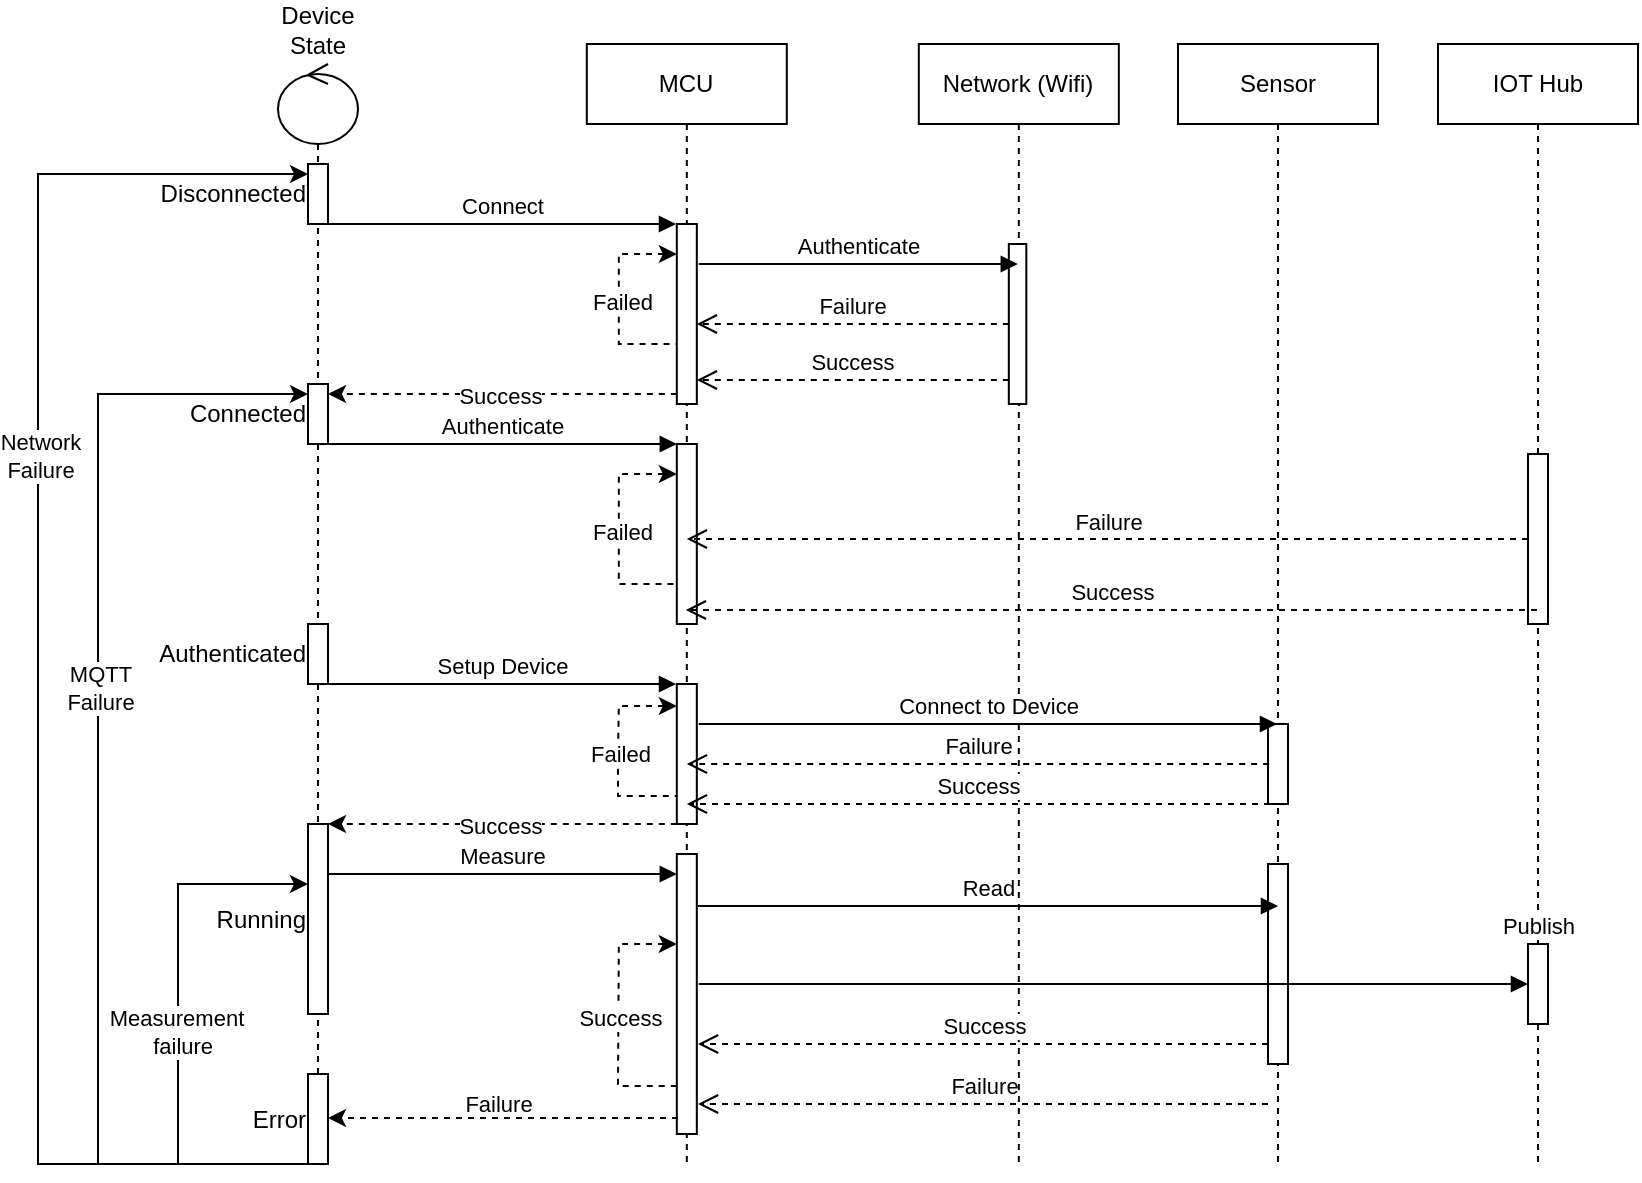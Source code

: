 <mxfile version="23.1.5" type="device">
  <diagram name="Page-1" id="qzg9PmfZhn29sivQEg1u">
    <mxGraphModel dx="1418" dy="820" grid="1" gridSize="10" guides="1" tooltips="1" connect="1" arrows="1" fold="1" page="1" pageScale="1" pageWidth="827" pageHeight="1169" math="0" shadow="0">
      <root>
        <mxCell id="0" />
        <mxCell id="1" parent="0" />
        <mxCell id="TdmkNz0lsqDMiO6AGIUz-6" value="MCU" style="shape=umlLifeline;perimeter=lifelinePerimeter;whiteSpace=wrap;html=1;container=1;dropTarget=0;collapsible=0;recursiveResize=0;outlineConnect=0;portConstraint=eastwest;newEdgeStyle={&quot;curved&quot;:0,&quot;rounded&quot;:0};" parent="1" vertex="1">
          <mxGeometry x="344.41" y="100" width="100" height="560" as="geometry" />
        </mxCell>
        <mxCell id="TdmkNz0lsqDMiO6AGIUz-9" value="" style="html=1;points=[[0,0,0,0,5],[0,1,0,0,-5],[1,0,0,0,5],[1,1,0,0,-5]];perimeter=orthogonalPerimeter;outlineConnect=0;targetShapes=umlLifeline;portConstraint=eastwest;newEdgeStyle={&quot;curved&quot;:0,&quot;rounded&quot;:0};labelPosition=right;verticalLabelPosition=middle;align=left;verticalAlign=middle;" parent="TdmkNz0lsqDMiO6AGIUz-6" vertex="1">
          <mxGeometry x="45" y="90" width="10" height="90" as="geometry" />
        </mxCell>
        <mxCell id="TdmkNz0lsqDMiO6AGIUz-13" value="" style="endArrow=none;html=1;rounded=0;elbow=vertical;startArrow=classic;startFill=1;endFill=0;dashed=1;" parent="TdmkNz0lsqDMiO6AGIUz-6" source="TdmkNz0lsqDMiO6AGIUz-9" target="TdmkNz0lsqDMiO6AGIUz-9" edge="1">
          <mxGeometry width="50" height="50" relative="1" as="geometry">
            <mxPoint x="45" y="80" as="sourcePoint" />
            <mxPoint x="45" y="125" as="targetPoint" />
            <Array as="points">
              <mxPoint x="16" y="105" />
              <mxPoint x="16" y="125" />
              <mxPoint x="16" y="150" />
            </Array>
          </mxGeometry>
        </mxCell>
        <mxCell id="TdmkNz0lsqDMiO6AGIUz-14" value="Failed" style="edgeLabel;html=1;align=center;verticalAlign=middle;resizable=0;points=[];" parent="TdmkNz0lsqDMiO6AGIUz-13" vertex="1" connectable="0">
          <mxGeometry x="0.015" y="1" relative="1" as="geometry">
            <mxPoint as="offset" />
          </mxGeometry>
        </mxCell>
        <mxCell id="TdmkNz0lsqDMiO6AGIUz-20" value="" style="html=1;points=[[0,0,0,0,5],[0,1,0,0,-5],[1,0,0,0,5],[1,1,0,0,-5]];perimeter=orthogonalPerimeter;outlineConnect=0;targetShapes=umlLifeline;portConstraint=eastwest;newEdgeStyle={&quot;curved&quot;:0,&quot;rounded&quot;:0};labelPosition=right;verticalLabelPosition=middle;align=left;verticalAlign=middle;" parent="TdmkNz0lsqDMiO6AGIUz-6" vertex="1">
          <mxGeometry x="45" y="200" width="10" height="90" as="geometry" />
        </mxCell>
        <mxCell id="TdmkNz0lsqDMiO6AGIUz-21" value="" style="endArrow=none;html=1;rounded=0;elbow=vertical;startArrow=classic;startFill=1;endFill=0;dashed=1;" parent="TdmkNz0lsqDMiO6AGIUz-6" source="TdmkNz0lsqDMiO6AGIUz-20" target="TdmkNz0lsqDMiO6AGIUz-20" edge="1">
          <mxGeometry width="50" height="50" relative="1" as="geometry">
            <mxPoint x="45" y="190" as="sourcePoint" />
            <mxPoint x="45" y="235" as="targetPoint" />
            <Array as="points">
              <mxPoint x="16" y="215" />
              <mxPoint x="16" y="235" />
              <mxPoint x="16" y="270" />
            </Array>
          </mxGeometry>
        </mxCell>
        <mxCell id="TdmkNz0lsqDMiO6AGIUz-22" value="Failed" style="edgeLabel;html=1;align=center;verticalAlign=middle;resizable=0;points=[];" parent="TdmkNz0lsqDMiO6AGIUz-21" vertex="1" connectable="0">
          <mxGeometry x="0.015" y="1" relative="1" as="geometry">
            <mxPoint as="offset" />
          </mxGeometry>
        </mxCell>
        <mxCell id="TdmkNz0lsqDMiO6AGIUz-10" value="" style="html=1;points=[[0,0,0,0,5],[0,1,0,0,-5],[1,0,0,0,5],[1,1,0,0,-5]];perimeter=orthogonalPerimeter;outlineConnect=0;targetShapes=umlLifeline;portConstraint=eastwest;newEdgeStyle={&quot;curved&quot;:0,&quot;rounded&quot;:0};" parent="TdmkNz0lsqDMiO6AGIUz-6" vertex="1">
          <mxGeometry x="45" y="405" width="10" height="140" as="geometry" />
        </mxCell>
        <mxCell id="xfWdPbLLJb6XYoXJUvut-6" value="" style="html=1;points=[[0,0,0,0,5],[0,1,0,0,-5],[1,0,0,0,5],[1,1,0,0,-5]];perimeter=orthogonalPerimeter;outlineConnect=0;targetShapes=umlLifeline;portConstraint=eastwest;newEdgeStyle={&quot;curved&quot;:0,&quot;rounded&quot;:0};labelPosition=right;verticalLabelPosition=middle;align=left;verticalAlign=middle;" vertex="1" parent="TdmkNz0lsqDMiO6AGIUz-6">
          <mxGeometry x="45" y="320" width="10" height="70" as="geometry" />
        </mxCell>
        <mxCell id="xfWdPbLLJb6XYoXJUvut-7" value="" style="endArrow=none;html=1;rounded=0;elbow=vertical;startArrow=classic;startFill=1;endFill=0;dashed=1;" edge="1" parent="TdmkNz0lsqDMiO6AGIUz-6">
          <mxGeometry width="50" height="50" relative="1" as="geometry">
            <mxPoint x="45.0" y="331" as="sourcePoint" />
            <mxPoint x="45.0" y="376" as="targetPoint" />
            <Array as="points">
              <mxPoint x="16" y="331" />
              <mxPoint x="15.59" y="356" />
              <mxPoint x="15.59" y="376" />
            </Array>
          </mxGeometry>
        </mxCell>
        <mxCell id="xfWdPbLLJb6XYoXJUvut-8" value="Failed" style="edgeLabel;html=1;align=center;verticalAlign=middle;resizable=0;points=[];" vertex="1" connectable="0" parent="xfWdPbLLJb6XYoXJUvut-7">
          <mxGeometry x="0.015" y="1" relative="1" as="geometry">
            <mxPoint as="offset" />
          </mxGeometry>
        </mxCell>
        <mxCell id="TdmkNz0lsqDMiO6AGIUz-7" value="Device State" style="shape=umlLifeline;perimeter=lifelinePerimeter;whiteSpace=wrap;html=1;container=1;dropTarget=0;collapsible=0;recursiveResize=0;outlineConnect=0;portConstraint=eastwest;newEdgeStyle={&quot;curved&quot;:0,&quot;rounded&quot;:0};participant=umlControl;labelPosition=center;verticalLabelPosition=top;align=center;verticalAlign=bottom;" parent="1" vertex="1">
          <mxGeometry x="190" y="110" width="40" height="550" as="geometry" />
        </mxCell>
        <mxCell id="TdmkNz0lsqDMiO6AGIUz-8" value="Disconnected" style="html=1;points=[[0,0,0,0,5],[0,1,0,0,-5],[1,0,0,0,5],[1,1,0,0,-5]];perimeter=orthogonalPerimeter;outlineConnect=0;targetShapes=umlLifeline;portConstraint=eastwest;newEdgeStyle={&quot;curved&quot;:0,&quot;rounded&quot;:0};labelPosition=left;verticalLabelPosition=middle;align=right;verticalAlign=middle;" parent="TdmkNz0lsqDMiO6AGIUz-7" vertex="1">
          <mxGeometry x="15" y="50" width="10" height="30" as="geometry" />
        </mxCell>
        <mxCell id="TdmkNz0lsqDMiO6AGIUz-16" value="Connected" style="html=1;points=[[0,0,0,0,5],[0,1,0,0,-5],[1,0,0,0,5],[1,1,0,0,-5]];perimeter=orthogonalPerimeter;outlineConnect=0;targetShapes=umlLifeline;portConstraint=eastwest;newEdgeStyle={&quot;curved&quot;:0,&quot;rounded&quot;:0};labelPosition=left;verticalLabelPosition=middle;align=right;verticalAlign=middle;" parent="TdmkNz0lsqDMiO6AGIUz-7" vertex="1">
          <mxGeometry x="15" y="160" width="10" height="30" as="geometry" />
        </mxCell>
        <mxCell id="TdmkNz0lsqDMiO6AGIUz-23" value="Running" style="html=1;points=[[0,0,0,0,5],[0,1,0,0,-5],[1,0,0,0,5],[1,1,0,0,-5]];perimeter=orthogonalPerimeter;outlineConnect=0;targetShapes=umlLifeline;portConstraint=eastwest;newEdgeStyle={&quot;curved&quot;:0,&quot;rounded&quot;:0};labelPosition=left;verticalLabelPosition=middle;align=right;verticalAlign=middle;" parent="TdmkNz0lsqDMiO6AGIUz-7" vertex="1">
          <mxGeometry x="15" y="380" width="10" height="95" as="geometry" />
        </mxCell>
        <mxCell id="xfWdPbLLJb6XYoXJUvut-2" value="Authenticated" style="html=1;points=[[0,0,0,0,5],[0,1,0,0,-5],[1,0,0,0,5],[1,1,0,0,-5]];perimeter=orthogonalPerimeter;outlineConnect=0;targetShapes=umlLifeline;portConstraint=eastwest;newEdgeStyle={&quot;curved&quot;:0,&quot;rounded&quot;:0};labelPosition=left;verticalLabelPosition=middle;align=right;verticalAlign=middle;" vertex="1" parent="TdmkNz0lsqDMiO6AGIUz-7">
          <mxGeometry x="15" y="280" width="10" height="30" as="geometry" />
        </mxCell>
        <mxCell id="TdmkNz0lsqDMiO6AGIUz-15" value="" style="endArrow=classic;html=1;rounded=0;entryX=1;entryY=0;entryDx=0;entryDy=5;entryPerimeter=0;exitX=0;exitY=1;exitDx=0;exitDy=-5;exitPerimeter=0;dashed=1;" parent="1" source="TdmkNz0lsqDMiO6AGIUz-9" target="TdmkNz0lsqDMiO6AGIUz-16" edge="1">
          <mxGeometry width="50" height="50" relative="1" as="geometry">
            <mxPoint x="370" y="170" as="sourcePoint" />
            <mxPoint x="420" y="120" as="targetPoint" />
          </mxGeometry>
        </mxCell>
        <mxCell id="TdmkNz0lsqDMiO6AGIUz-17" value="Success" style="edgeLabel;html=1;align=center;verticalAlign=middle;resizable=0;points=[];" parent="TdmkNz0lsqDMiO6AGIUz-15" vertex="1" connectable="0">
          <mxGeometry x="0.021" y="1" relative="1" as="geometry">
            <mxPoint as="offset" />
          </mxGeometry>
        </mxCell>
        <mxCell id="TdmkNz0lsqDMiO6AGIUz-25" value="Authenticate" style="html=1;verticalAlign=bottom;endArrow=block;curved=0;rounded=0;" parent="1" source="TdmkNz0lsqDMiO6AGIUz-16" target="TdmkNz0lsqDMiO6AGIUz-20" edge="1">
          <mxGeometry width="80" relative="1" as="geometry">
            <mxPoint x="209.81" y="310.0" as="sourcePoint" />
            <mxPoint x="429" y="310.0" as="targetPoint" />
          </mxGeometry>
        </mxCell>
        <mxCell id="TdmkNz0lsqDMiO6AGIUz-26" value="" style="endArrow=classic;html=1;rounded=0;dashed=1;" parent="1" edge="1">
          <mxGeometry width="50" height="50" relative="1" as="geometry">
            <mxPoint x="389.41" y="490" as="sourcePoint" />
            <mxPoint x="215" y="490" as="targetPoint" />
          </mxGeometry>
        </mxCell>
        <mxCell id="TdmkNz0lsqDMiO6AGIUz-27" value="Success" style="edgeLabel;html=1;align=center;verticalAlign=middle;resizable=0;points=[];" parent="TdmkNz0lsqDMiO6AGIUz-26" vertex="1" connectable="0">
          <mxGeometry x="0.021" y="1" relative="1" as="geometry">
            <mxPoint as="offset" />
          </mxGeometry>
        </mxCell>
        <mxCell id="TdmkNz0lsqDMiO6AGIUz-34" value="" style="endArrow=none;html=1;rounded=0;elbow=vertical;startArrow=classic;startFill=1;endFill=0;dashed=1;" parent="1" edge="1" source="TdmkNz0lsqDMiO6AGIUz-10">
          <mxGeometry width="50" height="50" relative="1" as="geometry">
            <mxPoint x="389.41" y="530" as="sourcePoint" />
            <mxPoint x="389.41" y="621" as="targetPoint" />
            <Array as="points">
              <mxPoint x="360.41" y="550" />
              <mxPoint x="360" y="621" />
            </Array>
          </mxGeometry>
        </mxCell>
        <mxCell id="TdmkNz0lsqDMiO6AGIUz-35" value="Success" style="edgeLabel;html=1;align=center;verticalAlign=middle;resizable=0;points=[];" parent="TdmkNz0lsqDMiO6AGIUz-34" vertex="1" connectable="0">
          <mxGeometry x="0.015" y="1" relative="1" as="geometry">
            <mxPoint as="offset" />
          </mxGeometry>
        </mxCell>
        <mxCell id="TdmkNz0lsqDMiO6AGIUz-36" value="" style="endArrow=classic;html=1;rounded=0;dashed=1;" parent="1" edge="1" source="TdmkNz0lsqDMiO6AGIUz-38">
          <mxGeometry width="50" height="50" relative="1" as="geometry">
            <mxPoint x="390" y="630" as="sourcePoint" />
            <mxPoint x="215" y="630" as="targetPoint" />
          </mxGeometry>
        </mxCell>
        <mxCell id="TdmkNz0lsqDMiO6AGIUz-37" value="Failure" style="edgeLabel;html=1;align=center;verticalAlign=middle;resizable=0;points=[];" parent="TdmkNz0lsqDMiO6AGIUz-36" vertex="1" connectable="0">
          <mxGeometry x="0.021" y="1" relative="1" as="geometry">
            <mxPoint x="85" as="offset" />
          </mxGeometry>
        </mxCell>
        <mxCell id="TdmkNz0lsqDMiO6AGIUz-49" value="IOT Hub" style="shape=umlLifeline;perimeter=lifelinePerimeter;whiteSpace=wrap;html=1;container=1;dropTarget=0;collapsible=0;recursiveResize=0;outlineConnect=0;portConstraint=eastwest;newEdgeStyle={&quot;curved&quot;:0,&quot;rounded&quot;:0};" parent="1" vertex="1">
          <mxGeometry x="770" y="100" width="100" height="560" as="geometry" />
        </mxCell>
        <mxCell id="TdmkNz0lsqDMiO6AGIUz-51" value="" style="html=1;points=[[0,0,0,0,5],[0,1,0,0,-5],[1,0,0,0,5],[1,1,0,0,-5]];perimeter=orthogonalPerimeter;outlineConnect=0;targetShapes=umlLifeline;portConstraint=eastwest;newEdgeStyle={&quot;curved&quot;:0,&quot;rounded&quot;:0};" parent="TdmkNz0lsqDMiO6AGIUz-49" vertex="1">
          <mxGeometry x="45" y="205" width="10" height="85" as="geometry" />
        </mxCell>
        <mxCell id="TdmkNz0lsqDMiO6AGIUz-52" value="Network (Wifi)" style="shape=umlLifeline;perimeter=lifelinePerimeter;whiteSpace=wrap;html=1;container=1;dropTarget=0;collapsible=0;recursiveResize=0;outlineConnect=0;portConstraint=eastwest;newEdgeStyle={&quot;curved&quot;:0,&quot;rounded&quot;:0};" parent="1" vertex="1">
          <mxGeometry x="510.41" y="100" width="100" height="560" as="geometry" />
        </mxCell>
        <mxCell id="TdmkNz0lsqDMiO6AGIUz-54" value="" style="html=1;points=[[0,0,0,0,5],[0,1,0,0,-5],[1,0,0,0,5],[1,1,0,0,-5]];perimeter=orthogonalPerimeter;outlineConnect=0;targetShapes=umlLifeline;portConstraint=eastwest;newEdgeStyle={&quot;curved&quot;:0,&quot;rounded&quot;:0};" parent="TdmkNz0lsqDMiO6AGIUz-52" vertex="1">
          <mxGeometry x="45" y="100" width="8.75" height="80" as="geometry" />
        </mxCell>
        <mxCell id="TdmkNz0lsqDMiO6AGIUz-55" value="Authenticate" style="html=1;verticalAlign=bottom;endArrow=block;curved=0;rounded=0;" parent="1" target="TdmkNz0lsqDMiO6AGIUz-52" edge="1">
          <mxGeometry width="80" relative="1" as="geometry">
            <mxPoint x="400.41" y="210" as="sourcePoint" />
            <mxPoint x="540.41" y="210" as="targetPoint" />
          </mxGeometry>
        </mxCell>
        <mxCell id="TdmkNz0lsqDMiO6AGIUz-56" value="Failure" style="html=1;verticalAlign=bottom;endArrow=open;dashed=1;endSize=8;curved=0;rounded=0;" parent="1" source="TdmkNz0lsqDMiO6AGIUz-54" target="TdmkNz0lsqDMiO6AGIUz-9" edge="1">
          <mxGeometry relative="1" as="geometry">
            <mxPoint x="550.41" y="250" as="sourcePoint" />
            <mxPoint x="390.41" y="250" as="targetPoint" />
          </mxGeometry>
        </mxCell>
        <mxCell id="TdmkNz0lsqDMiO6AGIUz-57" value="Success" style="html=1;verticalAlign=bottom;endArrow=open;dashed=1;endSize=8;curved=0;rounded=0;" parent="1" edge="1">
          <mxGeometry relative="1" as="geometry">
            <mxPoint x="555.41" y="268" as="sourcePoint" />
            <mxPoint x="399.41" y="268" as="targetPoint" />
          </mxGeometry>
        </mxCell>
        <mxCell id="TdmkNz0lsqDMiO6AGIUz-58" value="Success" style="html=1;verticalAlign=bottom;endArrow=open;dashed=1;endSize=8;curved=0;rounded=0;" parent="1" edge="1">
          <mxGeometry relative="1" as="geometry">
            <mxPoint x="819.5" y="383" as="sourcePoint" />
            <mxPoint x="393.91" y="383" as="targetPoint" />
          </mxGeometry>
        </mxCell>
        <mxCell id="TdmkNz0lsqDMiO6AGIUz-59" value="Failure" style="html=1;verticalAlign=bottom;endArrow=open;dashed=1;endSize=8;curved=0;rounded=0;" parent="1" source="TdmkNz0lsqDMiO6AGIUz-51" target="TdmkNz0lsqDMiO6AGIUz-6" edge="1">
          <mxGeometry relative="1" as="geometry">
            <mxPoint x="556.41" y="362" as="sourcePoint" />
            <mxPoint x="391.41" y="362" as="targetPoint" />
          </mxGeometry>
        </mxCell>
        <mxCell id="TdmkNz0lsqDMiO6AGIUz-19" value="Publish" style="html=1;verticalAlign=bottom;endArrow=block;curved=0;rounded=0;" parent="1" edge="1" source="TdmkNz0lsqDMiO6AGIUz-50">
          <mxGeometry x="NaN" y="20" width="80" relative="1" as="geometry">
            <mxPoint x="400.41" y="570" as="sourcePoint" />
            <mxPoint x="819.5" y="570" as="targetPoint" />
            <mxPoint y="-20" as="offset" />
          </mxGeometry>
        </mxCell>
        <mxCell id="TdmkNz0lsqDMiO6AGIUz-62" value="Connect" style="html=1;verticalAlign=bottom;endArrow=block;curved=0;rounded=0;" parent="1" edge="1">
          <mxGeometry width="80" relative="1" as="geometry">
            <mxPoint x="215" y="190" as="sourcePoint" />
            <mxPoint x="389" y="190" as="targetPoint" />
          </mxGeometry>
        </mxCell>
        <mxCell id="TdmkNz0lsqDMiO6AGIUz-63" value="Measure" style="html=1;verticalAlign=bottom;endArrow=block;curved=0;rounded=0;entryX=0;entryY=0;entryDx=0;entryDy=5;entryPerimeter=0;" parent="1" edge="1">
          <mxGeometry width="80" relative="1" as="geometry">
            <mxPoint x="215" y="515" as="sourcePoint" />
            <mxPoint x="389.41" y="515" as="targetPoint" />
          </mxGeometry>
        </mxCell>
        <mxCell id="TdmkNz0lsqDMiO6AGIUz-64" value="Sensor" style="shape=umlLifeline;perimeter=lifelinePerimeter;whiteSpace=wrap;html=1;container=1;dropTarget=0;collapsible=0;recursiveResize=0;outlineConnect=0;portConstraint=eastwest;newEdgeStyle={&quot;curved&quot;:0,&quot;rounded&quot;:0};" parent="1" vertex="1">
          <mxGeometry x="640" y="100" width="100" height="560" as="geometry" />
        </mxCell>
        <mxCell id="TdmkNz0lsqDMiO6AGIUz-65" value="" style="html=1;points=[[0,0,0,0,5],[0,1,0,0,-5],[1,0,0,0,5],[1,1,0,0,-5]];perimeter=orthogonalPerimeter;outlineConnect=0;targetShapes=umlLifeline;portConstraint=eastwest;newEdgeStyle={&quot;curved&quot;:0,&quot;rounded&quot;:0};" parent="TdmkNz0lsqDMiO6AGIUz-64" vertex="1">
          <mxGeometry x="45" y="410" width="10" height="100" as="geometry" />
        </mxCell>
        <mxCell id="xfWdPbLLJb6XYoXJUvut-3" value="" style="html=1;points=[[0,0,0,0,5],[0,1,0,0,-5],[1,0,0,0,5],[1,1,0,0,-5]];perimeter=orthogonalPerimeter;outlineConnect=0;targetShapes=umlLifeline;portConstraint=eastwest;newEdgeStyle={&quot;curved&quot;:0,&quot;rounded&quot;:0};" vertex="1" parent="TdmkNz0lsqDMiO6AGIUz-64">
          <mxGeometry x="45" y="340" width="10" height="40" as="geometry" />
        </mxCell>
        <mxCell id="TdmkNz0lsqDMiO6AGIUz-67" value="Read" style="html=1;verticalAlign=bottom;endArrow=block;curved=0;rounded=0;" parent="1" edge="1">
          <mxGeometry width="80" relative="1" as="geometry">
            <mxPoint x="400.0" y="531" as="sourcePoint" />
            <mxPoint x="690" y="531" as="targetPoint" />
          </mxGeometry>
        </mxCell>
        <mxCell id="TdmkNz0lsqDMiO6AGIUz-68" value="Failure" style="html=1;verticalAlign=bottom;endArrow=open;dashed=1;endSize=8;curved=0;rounded=0;" parent="1" edge="1">
          <mxGeometry relative="1" as="geometry">
            <mxPoint x="685" y="630" as="sourcePoint" />
            <mxPoint x="400" y="630" as="targetPoint" />
          </mxGeometry>
        </mxCell>
        <mxCell id="TdmkNz0lsqDMiO6AGIUz-70" value="Success" style="html=1;verticalAlign=bottom;endArrow=open;dashed=1;endSize=8;curved=0;rounded=0;" parent="1" edge="1">
          <mxGeometry relative="1" as="geometry">
            <mxPoint x="685" y="600" as="sourcePoint" />
            <mxPoint x="400" y="600" as="targetPoint" />
          </mxGeometry>
        </mxCell>
        <mxCell id="xfWdPbLLJb6XYoXJUvut-1" value="" style="html=1;verticalAlign=bottom;endArrow=block;curved=0;rounded=0;" edge="1" parent="1" target="TdmkNz0lsqDMiO6AGIUz-50">
          <mxGeometry width="80" relative="1" as="geometry">
            <mxPoint x="400.41" y="570" as="sourcePoint" />
            <mxPoint x="819.5" y="570" as="targetPoint" />
          </mxGeometry>
        </mxCell>
        <mxCell id="TdmkNz0lsqDMiO6AGIUz-50" value="" style="html=1;points=[[0,0,0,0,5],[0,1,0,0,-5],[1,0,0,0,5],[1,1,0,0,-5]];perimeter=orthogonalPerimeter;outlineConnect=0;targetShapes=umlLifeline;portConstraint=eastwest;newEdgeStyle={&quot;curved&quot;:0,&quot;rounded&quot;:0};" parent="1" vertex="1">
          <mxGeometry x="815" y="550" width="10" height="40" as="geometry" />
        </mxCell>
        <mxCell id="xfWdPbLLJb6XYoXJUvut-9" value="Setup Device" style="html=1;verticalAlign=bottom;endArrow=block;curved=0;rounded=0;" edge="1" parent="1">
          <mxGeometry width="80" relative="1" as="geometry">
            <mxPoint x="215" y="420" as="sourcePoint" />
            <mxPoint x="389" y="420" as="targetPoint" />
          </mxGeometry>
        </mxCell>
        <mxCell id="xfWdPbLLJb6XYoXJUvut-10" value="" style="endArrow=classic;html=1;rounded=0;dashed=1;" edge="1" parent="1">
          <mxGeometry width="50" height="50" relative="1" as="geometry">
            <mxPoint x="390" y="637" as="sourcePoint" />
            <mxPoint x="215" y="637" as="targetPoint" />
          </mxGeometry>
        </mxCell>
        <mxCell id="TdmkNz0lsqDMiO6AGIUz-38" value="Error" style="html=1;points=[[0,0,0,0,5],[0,1,0,0,-5],[1,0,0,0,5],[1,1,0,0,-5]];perimeter=orthogonalPerimeter;outlineConnect=0;targetShapes=umlLifeline;portConstraint=eastwest;newEdgeStyle={&quot;curved&quot;:0,&quot;rounded&quot;:0};labelPosition=left;verticalLabelPosition=middle;align=right;verticalAlign=middle;" parent="1" vertex="1">
          <mxGeometry x="205" y="615" width="10" height="45" as="geometry" />
        </mxCell>
        <mxCell id="TdmkNz0lsqDMiO6AGIUz-45" value="" style="endArrow=classic;html=1;rounded=0;entryX=0;entryY=0;entryDx=0;entryDy=5;entryPerimeter=0;" parent="1" source="TdmkNz0lsqDMiO6AGIUz-38" target="TdmkNz0lsqDMiO6AGIUz-16" edge="1">
          <mxGeometry width="50" height="50" relative="1" as="geometry">
            <mxPoint x="440" y="280" as="sourcePoint" />
            <mxPoint x="490" y="230" as="targetPoint" />
            <Array as="points">
              <mxPoint x="100" y="660" />
              <mxPoint x="100" y="400" />
              <mxPoint x="100" y="275" />
            </Array>
          </mxGeometry>
        </mxCell>
        <mxCell id="TdmkNz0lsqDMiO6AGIUz-46" value="MQTT&lt;br&gt;Failure" style="edgeLabel;html=1;align=center;verticalAlign=middle;resizable=0;points=[];" parent="TdmkNz0lsqDMiO6AGIUz-45" vertex="1" connectable="0">
          <mxGeometry x="0.155" y="-1" relative="1" as="geometry">
            <mxPoint as="offset" />
          </mxGeometry>
        </mxCell>
        <mxCell id="TdmkNz0lsqDMiO6AGIUz-47" value="" style="endArrow=classic;html=1;rounded=0;entryX=0;entryY=0;entryDx=0;entryDy=5;entryPerimeter=0;" parent="1" source="TdmkNz0lsqDMiO6AGIUz-38" target="TdmkNz0lsqDMiO6AGIUz-8" edge="1">
          <mxGeometry width="50" height="50" relative="1" as="geometry">
            <mxPoint x="40" y="620" as="sourcePoint" />
            <mxPoint x="90" y="570" as="targetPoint" />
            <Array as="points">
              <mxPoint x="70" y="660" />
              <mxPoint x="70" y="165" />
            </Array>
          </mxGeometry>
        </mxCell>
        <mxCell id="TdmkNz0lsqDMiO6AGIUz-48" value="Network&lt;br&gt;Failure" style="edgeLabel;html=1;align=center;verticalAlign=middle;resizable=0;points=[];" parent="TdmkNz0lsqDMiO6AGIUz-47" vertex="1" connectable="0">
          <mxGeometry x="0.28" y="-1" relative="1" as="geometry">
            <mxPoint as="offset" />
          </mxGeometry>
        </mxCell>
        <mxCell id="TdmkNz0lsqDMiO6AGIUz-39" value="" style="endArrow=classic;html=1;rounded=0;" parent="1" source="TdmkNz0lsqDMiO6AGIUz-38" target="TdmkNz0lsqDMiO6AGIUz-23" edge="1">
          <mxGeometry width="50" height="50" relative="1" as="geometry">
            <mxPoint x="80" y="450" as="sourcePoint" />
            <mxPoint x="130" y="400" as="targetPoint" />
            <Array as="points">
              <mxPoint x="140" y="660" />
              <mxPoint x="140" y="520" />
            </Array>
          </mxGeometry>
        </mxCell>
        <mxCell id="TdmkNz0lsqDMiO6AGIUz-42" value="Measurement&lt;br&gt;&amp;nbsp; failure" style="edgeLabel;html=1;align=center;verticalAlign=middle;resizable=0;points=[];" parent="TdmkNz0lsqDMiO6AGIUz-39" vertex="1" connectable="0">
          <mxGeometry x="-0.028" y="1" relative="1" as="geometry">
            <mxPoint as="offset" />
          </mxGeometry>
        </mxCell>
        <mxCell id="xfWdPbLLJb6XYoXJUvut-12" value="Connect to Device" style="html=1;verticalAlign=bottom;endArrow=block;curved=0;rounded=0;" edge="1" parent="1" target="TdmkNz0lsqDMiO6AGIUz-64">
          <mxGeometry x="0.003" width="80" relative="1" as="geometry">
            <mxPoint x="400.41" y="440" as="sourcePoint" />
            <mxPoint x="560" y="440" as="targetPoint" />
            <mxPoint as="offset" />
          </mxGeometry>
        </mxCell>
        <mxCell id="xfWdPbLLJb6XYoXJUvut-13" value="Failure" style="html=1;verticalAlign=bottom;endArrow=open;dashed=1;endSize=8;curved=0;rounded=0;" edge="1" parent="1" target="TdmkNz0lsqDMiO6AGIUz-6">
          <mxGeometry relative="1" as="geometry">
            <mxPoint x="685.59" y="460" as="sourcePoint" />
            <mxPoint x="529.59" y="460" as="targetPoint" />
          </mxGeometry>
        </mxCell>
        <mxCell id="xfWdPbLLJb6XYoXJUvut-14" value="Success" style="html=1;verticalAlign=bottom;endArrow=open;dashed=1;endSize=8;curved=0;rounded=0;" edge="1" parent="1" target="TdmkNz0lsqDMiO6AGIUz-6">
          <mxGeometry relative="1" as="geometry">
            <mxPoint x="686" y="480" as="sourcePoint" />
            <mxPoint x="530" y="480" as="targetPoint" />
          </mxGeometry>
        </mxCell>
      </root>
    </mxGraphModel>
  </diagram>
</mxfile>
